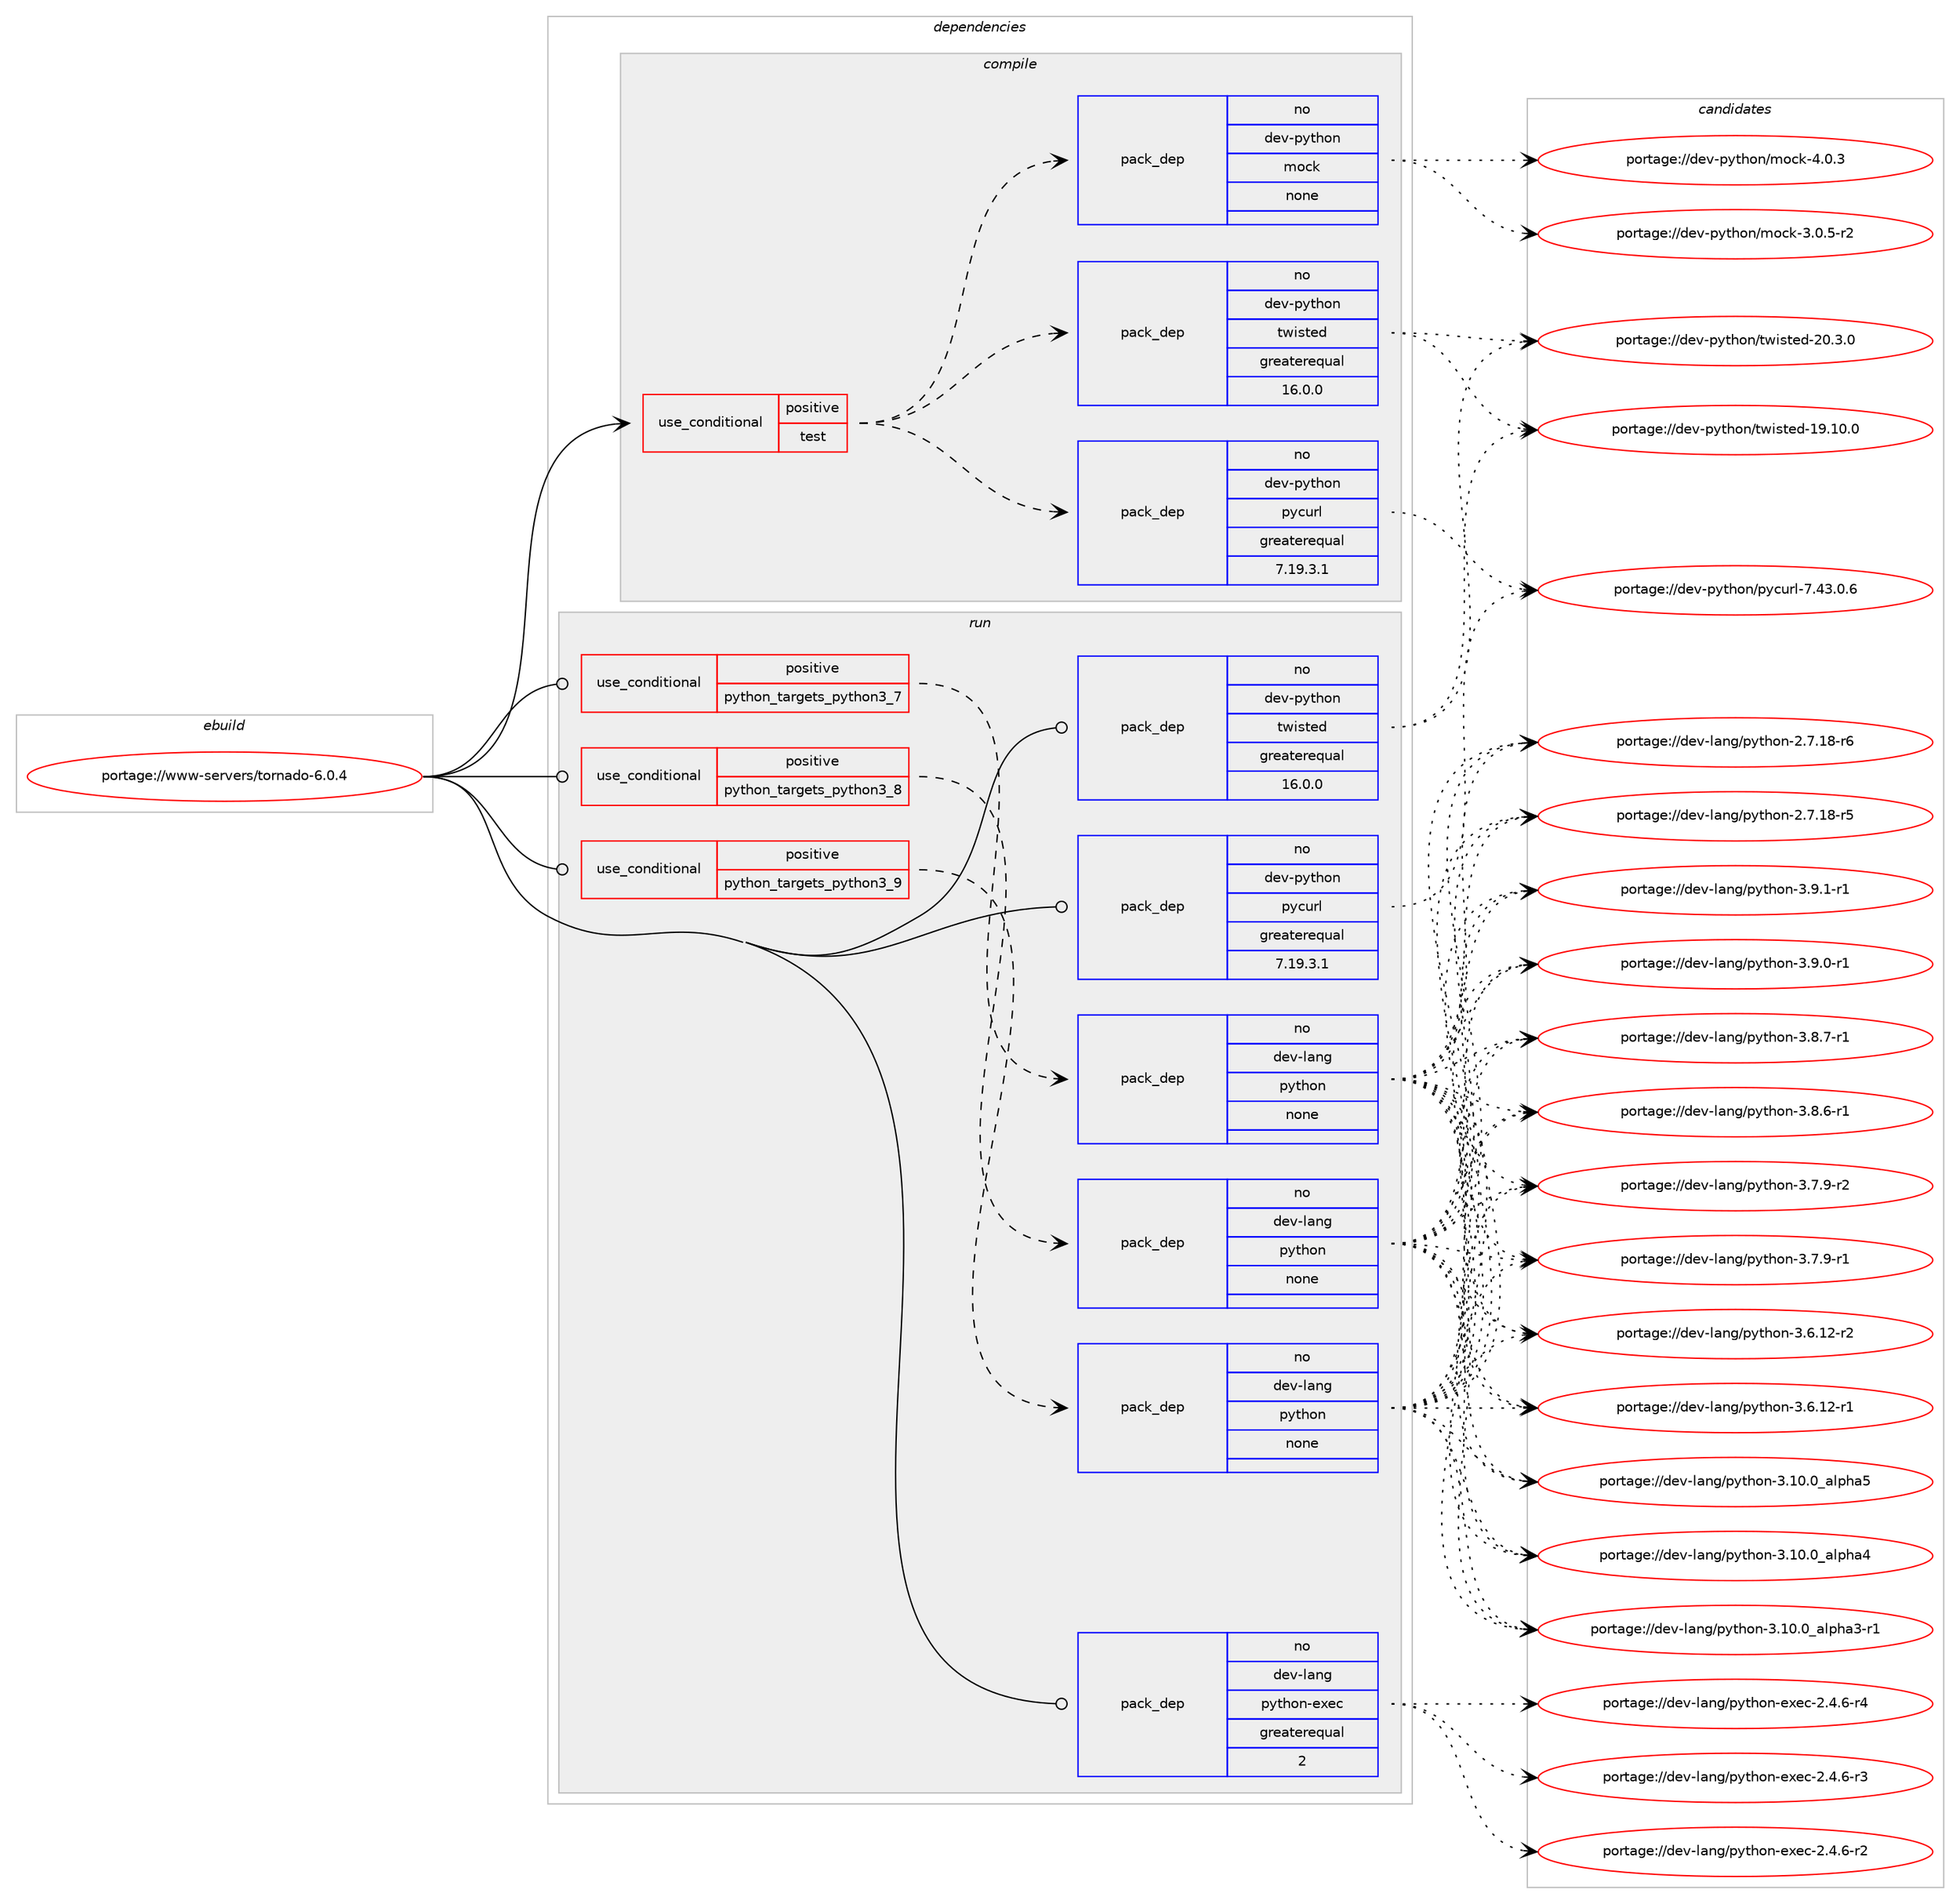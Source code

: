 digraph prolog {

# *************
# Graph options
# *************

newrank=true;
concentrate=true;
compound=true;
graph [rankdir=LR,fontname=Helvetica,fontsize=10,ranksep=1.5];#, ranksep=2.5, nodesep=0.2];
edge  [arrowhead=vee];
node  [fontname=Helvetica,fontsize=10];

# **********
# The ebuild
# **********

subgraph cluster_leftcol {
color=gray;
rank=same;
label=<<i>ebuild</i>>;
id [label="portage://www-servers/tornado-6.0.4", color=red, width=4, href="../www-servers/tornado-6.0.4.svg"];
}

# ****************
# The dependencies
# ****************

subgraph cluster_midcol {
color=gray;
label=<<i>dependencies</i>>;
subgraph cluster_compile {
fillcolor="#eeeeee";
style=filled;
label=<<i>compile</i>>;
subgraph cond729 {
dependency3569 [label=<<TABLE BORDER="0" CELLBORDER="1" CELLSPACING="0" CELLPADDING="4"><TR><TD ROWSPAN="3" CELLPADDING="10">use_conditional</TD></TR><TR><TD>positive</TD></TR><TR><TD>test</TD></TR></TABLE>>, shape=none, color=red];
subgraph pack2799 {
dependency3570 [label=<<TABLE BORDER="0" CELLBORDER="1" CELLSPACING="0" CELLPADDING="4" WIDTH="220"><TR><TD ROWSPAN="6" CELLPADDING="30">pack_dep</TD></TR><TR><TD WIDTH="110">no</TD></TR><TR><TD>dev-python</TD></TR><TR><TD>pycurl</TD></TR><TR><TD>greaterequal</TD></TR><TR><TD>7.19.3.1</TD></TR></TABLE>>, shape=none, color=blue];
}
dependency3569:e -> dependency3570:w [weight=20,style="dashed",arrowhead="vee"];
subgraph pack2800 {
dependency3571 [label=<<TABLE BORDER="0" CELLBORDER="1" CELLSPACING="0" CELLPADDING="4" WIDTH="220"><TR><TD ROWSPAN="6" CELLPADDING="30">pack_dep</TD></TR><TR><TD WIDTH="110">no</TD></TR><TR><TD>dev-python</TD></TR><TR><TD>twisted</TD></TR><TR><TD>greaterequal</TD></TR><TR><TD>16.0.0</TD></TR></TABLE>>, shape=none, color=blue];
}
dependency3569:e -> dependency3571:w [weight=20,style="dashed",arrowhead="vee"];
subgraph pack2801 {
dependency3572 [label=<<TABLE BORDER="0" CELLBORDER="1" CELLSPACING="0" CELLPADDING="4" WIDTH="220"><TR><TD ROWSPAN="6" CELLPADDING="30">pack_dep</TD></TR><TR><TD WIDTH="110">no</TD></TR><TR><TD>dev-python</TD></TR><TR><TD>mock</TD></TR><TR><TD>none</TD></TR><TR><TD></TD></TR></TABLE>>, shape=none, color=blue];
}
dependency3569:e -> dependency3572:w [weight=20,style="dashed",arrowhead="vee"];
}
id:e -> dependency3569:w [weight=20,style="solid",arrowhead="vee"];
}
subgraph cluster_compileandrun {
fillcolor="#eeeeee";
style=filled;
label=<<i>compile and run</i>>;
}
subgraph cluster_run {
fillcolor="#eeeeee";
style=filled;
label=<<i>run</i>>;
subgraph cond730 {
dependency3573 [label=<<TABLE BORDER="0" CELLBORDER="1" CELLSPACING="0" CELLPADDING="4"><TR><TD ROWSPAN="3" CELLPADDING="10">use_conditional</TD></TR><TR><TD>positive</TD></TR><TR><TD>python_targets_python3_7</TD></TR></TABLE>>, shape=none, color=red];
subgraph pack2802 {
dependency3574 [label=<<TABLE BORDER="0" CELLBORDER="1" CELLSPACING="0" CELLPADDING="4" WIDTH="220"><TR><TD ROWSPAN="6" CELLPADDING="30">pack_dep</TD></TR><TR><TD WIDTH="110">no</TD></TR><TR><TD>dev-lang</TD></TR><TR><TD>python</TD></TR><TR><TD>none</TD></TR><TR><TD></TD></TR></TABLE>>, shape=none, color=blue];
}
dependency3573:e -> dependency3574:w [weight=20,style="dashed",arrowhead="vee"];
}
id:e -> dependency3573:w [weight=20,style="solid",arrowhead="odot"];
subgraph cond731 {
dependency3575 [label=<<TABLE BORDER="0" CELLBORDER="1" CELLSPACING="0" CELLPADDING="4"><TR><TD ROWSPAN="3" CELLPADDING="10">use_conditional</TD></TR><TR><TD>positive</TD></TR><TR><TD>python_targets_python3_8</TD></TR></TABLE>>, shape=none, color=red];
subgraph pack2803 {
dependency3576 [label=<<TABLE BORDER="0" CELLBORDER="1" CELLSPACING="0" CELLPADDING="4" WIDTH="220"><TR><TD ROWSPAN="6" CELLPADDING="30">pack_dep</TD></TR><TR><TD WIDTH="110">no</TD></TR><TR><TD>dev-lang</TD></TR><TR><TD>python</TD></TR><TR><TD>none</TD></TR><TR><TD></TD></TR></TABLE>>, shape=none, color=blue];
}
dependency3575:e -> dependency3576:w [weight=20,style="dashed",arrowhead="vee"];
}
id:e -> dependency3575:w [weight=20,style="solid",arrowhead="odot"];
subgraph cond732 {
dependency3577 [label=<<TABLE BORDER="0" CELLBORDER="1" CELLSPACING="0" CELLPADDING="4"><TR><TD ROWSPAN="3" CELLPADDING="10">use_conditional</TD></TR><TR><TD>positive</TD></TR><TR><TD>python_targets_python3_9</TD></TR></TABLE>>, shape=none, color=red];
subgraph pack2804 {
dependency3578 [label=<<TABLE BORDER="0" CELLBORDER="1" CELLSPACING="0" CELLPADDING="4" WIDTH="220"><TR><TD ROWSPAN="6" CELLPADDING="30">pack_dep</TD></TR><TR><TD WIDTH="110">no</TD></TR><TR><TD>dev-lang</TD></TR><TR><TD>python</TD></TR><TR><TD>none</TD></TR><TR><TD></TD></TR></TABLE>>, shape=none, color=blue];
}
dependency3577:e -> dependency3578:w [weight=20,style="dashed",arrowhead="vee"];
}
id:e -> dependency3577:w [weight=20,style="solid",arrowhead="odot"];
subgraph pack2805 {
dependency3579 [label=<<TABLE BORDER="0" CELLBORDER="1" CELLSPACING="0" CELLPADDING="4" WIDTH="220"><TR><TD ROWSPAN="6" CELLPADDING="30">pack_dep</TD></TR><TR><TD WIDTH="110">no</TD></TR><TR><TD>dev-lang</TD></TR><TR><TD>python-exec</TD></TR><TR><TD>greaterequal</TD></TR><TR><TD>2</TD></TR></TABLE>>, shape=none, color=blue];
}
id:e -> dependency3579:w [weight=20,style="solid",arrowhead="odot"];
subgraph pack2806 {
dependency3580 [label=<<TABLE BORDER="0" CELLBORDER="1" CELLSPACING="0" CELLPADDING="4" WIDTH="220"><TR><TD ROWSPAN="6" CELLPADDING="30">pack_dep</TD></TR><TR><TD WIDTH="110">no</TD></TR><TR><TD>dev-python</TD></TR><TR><TD>pycurl</TD></TR><TR><TD>greaterequal</TD></TR><TR><TD>7.19.3.1</TD></TR></TABLE>>, shape=none, color=blue];
}
id:e -> dependency3580:w [weight=20,style="solid",arrowhead="odot"];
subgraph pack2807 {
dependency3581 [label=<<TABLE BORDER="0" CELLBORDER="1" CELLSPACING="0" CELLPADDING="4" WIDTH="220"><TR><TD ROWSPAN="6" CELLPADDING="30">pack_dep</TD></TR><TR><TD WIDTH="110">no</TD></TR><TR><TD>dev-python</TD></TR><TR><TD>twisted</TD></TR><TR><TD>greaterequal</TD></TR><TR><TD>16.0.0</TD></TR></TABLE>>, shape=none, color=blue];
}
id:e -> dependency3581:w [weight=20,style="solid",arrowhead="odot"];
}
}

# **************
# The candidates
# **************

subgraph cluster_choices {
rank=same;
color=gray;
label=<<i>candidates</i>>;

subgraph choice2799 {
color=black;
nodesep=1;
choice100101118451121211161041111104711212199117114108455546525146484654 [label="portage://dev-python/pycurl-7.43.0.6", color=red, width=4,href="../dev-python/pycurl-7.43.0.6.svg"];
dependency3570:e -> choice100101118451121211161041111104711212199117114108455546525146484654:w [style=dotted,weight="100"];
}
subgraph choice2800 {
color=black;
nodesep=1;
choice100101118451121211161041111104711611910511511610110045504846514648 [label="portage://dev-python/twisted-20.3.0", color=red, width=4,href="../dev-python/twisted-20.3.0.svg"];
choice10010111845112121116104111110471161191051151161011004549574649484648 [label="portage://dev-python/twisted-19.10.0", color=red, width=4,href="../dev-python/twisted-19.10.0.svg"];
dependency3571:e -> choice100101118451121211161041111104711611910511511610110045504846514648:w [style=dotted,weight="100"];
dependency3571:e -> choice10010111845112121116104111110471161191051151161011004549574649484648:w [style=dotted,weight="100"];
}
subgraph choice2801 {
color=black;
nodesep=1;
choice100101118451121211161041111104710911199107455246484651 [label="portage://dev-python/mock-4.0.3", color=red, width=4,href="../dev-python/mock-4.0.3.svg"];
choice1001011184511212111610411111047109111991074551464846534511450 [label="portage://dev-python/mock-3.0.5-r2", color=red, width=4,href="../dev-python/mock-3.0.5-r2.svg"];
dependency3572:e -> choice100101118451121211161041111104710911199107455246484651:w [style=dotted,weight="100"];
dependency3572:e -> choice1001011184511212111610411111047109111991074551464846534511450:w [style=dotted,weight="100"];
}
subgraph choice2802 {
color=black;
nodesep=1;
choice1001011184510897110103471121211161041111104551465746494511449 [label="portage://dev-lang/python-3.9.1-r1", color=red, width=4,href="../dev-lang/python-3.9.1-r1.svg"];
choice1001011184510897110103471121211161041111104551465746484511449 [label="portage://dev-lang/python-3.9.0-r1", color=red, width=4,href="../dev-lang/python-3.9.0-r1.svg"];
choice1001011184510897110103471121211161041111104551465646554511449 [label="portage://dev-lang/python-3.8.7-r1", color=red, width=4,href="../dev-lang/python-3.8.7-r1.svg"];
choice1001011184510897110103471121211161041111104551465646544511449 [label="portage://dev-lang/python-3.8.6-r1", color=red, width=4,href="../dev-lang/python-3.8.6-r1.svg"];
choice1001011184510897110103471121211161041111104551465546574511450 [label="portage://dev-lang/python-3.7.9-r2", color=red, width=4,href="../dev-lang/python-3.7.9-r2.svg"];
choice1001011184510897110103471121211161041111104551465546574511449 [label="portage://dev-lang/python-3.7.9-r1", color=red, width=4,href="../dev-lang/python-3.7.9-r1.svg"];
choice100101118451089711010347112121116104111110455146544649504511450 [label="portage://dev-lang/python-3.6.12-r2", color=red, width=4,href="../dev-lang/python-3.6.12-r2.svg"];
choice100101118451089711010347112121116104111110455146544649504511449 [label="portage://dev-lang/python-3.6.12-r1", color=red, width=4,href="../dev-lang/python-3.6.12-r1.svg"];
choice1001011184510897110103471121211161041111104551464948464895971081121049753 [label="portage://dev-lang/python-3.10.0_alpha5", color=red, width=4,href="../dev-lang/python-3.10.0_alpha5.svg"];
choice1001011184510897110103471121211161041111104551464948464895971081121049752 [label="portage://dev-lang/python-3.10.0_alpha4", color=red, width=4,href="../dev-lang/python-3.10.0_alpha4.svg"];
choice10010111845108971101034711212111610411111045514649484648959710811210497514511449 [label="portage://dev-lang/python-3.10.0_alpha3-r1", color=red, width=4,href="../dev-lang/python-3.10.0_alpha3-r1.svg"];
choice100101118451089711010347112121116104111110455046554649564511454 [label="portage://dev-lang/python-2.7.18-r6", color=red, width=4,href="../dev-lang/python-2.7.18-r6.svg"];
choice100101118451089711010347112121116104111110455046554649564511453 [label="portage://dev-lang/python-2.7.18-r5", color=red, width=4,href="../dev-lang/python-2.7.18-r5.svg"];
dependency3574:e -> choice1001011184510897110103471121211161041111104551465746494511449:w [style=dotted,weight="100"];
dependency3574:e -> choice1001011184510897110103471121211161041111104551465746484511449:w [style=dotted,weight="100"];
dependency3574:e -> choice1001011184510897110103471121211161041111104551465646554511449:w [style=dotted,weight="100"];
dependency3574:e -> choice1001011184510897110103471121211161041111104551465646544511449:w [style=dotted,weight="100"];
dependency3574:e -> choice1001011184510897110103471121211161041111104551465546574511450:w [style=dotted,weight="100"];
dependency3574:e -> choice1001011184510897110103471121211161041111104551465546574511449:w [style=dotted,weight="100"];
dependency3574:e -> choice100101118451089711010347112121116104111110455146544649504511450:w [style=dotted,weight="100"];
dependency3574:e -> choice100101118451089711010347112121116104111110455146544649504511449:w [style=dotted,weight="100"];
dependency3574:e -> choice1001011184510897110103471121211161041111104551464948464895971081121049753:w [style=dotted,weight="100"];
dependency3574:e -> choice1001011184510897110103471121211161041111104551464948464895971081121049752:w [style=dotted,weight="100"];
dependency3574:e -> choice10010111845108971101034711212111610411111045514649484648959710811210497514511449:w [style=dotted,weight="100"];
dependency3574:e -> choice100101118451089711010347112121116104111110455046554649564511454:w [style=dotted,weight="100"];
dependency3574:e -> choice100101118451089711010347112121116104111110455046554649564511453:w [style=dotted,weight="100"];
}
subgraph choice2803 {
color=black;
nodesep=1;
choice1001011184510897110103471121211161041111104551465746494511449 [label="portage://dev-lang/python-3.9.1-r1", color=red, width=4,href="../dev-lang/python-3.9.1-r1.svg"];
choice1001011184510897110103471121211161041111104551465746484511449 [label="portage://dev-lang/python-3.9.0-r1", color=red, width=4,href="../dev-lang/python-3.9.0-r1.svg"];
choice1001011184510897110103471121211161041111104551465646554511449 [label="portage://dev-lang/python-3.8.7-r1", color=red, width=4,href="../dev-lang/python-3.8.7-r1.svg"];
choice1001011184510897110103471121211161041111104551465646544511449 [label="portage://dev-lang/python-3.8.6-r1", color=red, width=4,href="../dev-lang/python-3.8.6-r1.svg"];
choice1001011184510897110103471121211161041111104551465546574511450 [label="portage://dev-lang/python-3.7.9-r2", color=red, width=4,href="../dev-lang/python-3.7.9-r2.svg"];
choice1001011184510897110103471121211161041111104551465546574511449 [label="portage://dev-lang/python-3.7.9-r1", color=red, width=4,href="../dev-lang/python-3.7.9-r1.svg"];
choice100101118451089711010347112121116104111110455146544649504511450 [label="portage://dev-lang/python-3.6.12-r2", color=red, width=4,href="../dev-lang/python-3.6.12-r2.svg"];
choice100101118451089711010347112121116104111110455146544649504511449 [label="portage://dev-lang/python-3.6.12-r1", color=red, width=4,href="../dev-lang/python-3.6.12-r1.svg"];
choice1001011184510897110103471121211161041111104551464948464895971081121049753 [label="portage://dev-lang/python-3.10.0_alpha5", color=red, width=4,href="../dev-lang/python-3.10.0_alpha5.svg"];
choice1001011184510897110103471121211161041111104551464948464895971081121049752 [label="portage://dev-lang/python-3.10.0_alpha4", color=red, width=4,href="../dev-lang/python-3.10.0_alpha4.svg"];
choice10010111845108971101034711212111610411111045514649484648959710811210497514511449 [label="portage://dev-lang/python-3.10.0_alpha3-r1", color=red, width=4,href="../dev-lang/python-3.10.0_alpha3-r1.svg"];
choice100101118451089711010347112121116104111110455046554649564511454 [label="portage://dev-lang/python-2.7.18-r6", color=red, width=4,href="../dev-lang/python-2.7.18-r6.svg"];
choice100101118451089711010347112121116104111110455046554649564511453 [label="portage://dev-lang/python-2.7.18-r5", color=red, width=4,href="../dev-lang/python-2.7.18-r5.svg"];
dependency3576:e -> choice1001011184510897110103471121211161041111104551465746494511449:w [style=dotted,weight="100"];
dependency3576:e -> choice1001011184510897110103471121211161041111104551465746484511449:w [style=dotted,weight="100"];
dependency3576:e -> choice1001011184510897110103471121211161041111104551465646554511449:w [style=dotted,weight="100"];
dependency3576:e -> choice1001011184510897110103471121211161041111104551465646544511449:w [style=dotted,weight="100"];
dependency3576:e -> choice1001011184510897110103471121211161041111104551465546574511450:w [style=dotted,weight="100"];
dependency3576:e -> choice1001011184510897110103471121211161041111104551465546574511449:w [style=dotted,weight="100"];
dependency3576:e -> choice100101118451089711010347112121116104111110455146544649504511450:w [style=dotted,weight="100"];
dependency3576:e -> choice100101118451089711010347112121116104111110455146544649504511449:w [style=dotted,weight="100"];
dependency3576:e -> choice1001011184510897110103471121211161041111104551464948464895971081121049753:w [style=dotted,weight="100"];
dependency3576:e -> choice1001011184510897110103471121211161041111104551464948464895971081121049752:w [style=dotted,weight="100"];
dependency3576:e -> choice10010111845108971101034711212111610411111045514649484648959710811210497514511449:w [style=dotted,weight="100"];
dependency3576:e -> choice100101118451089711010347112121116104111110455046554649564511454:w [style=dotted,weight="100"];
dependency3576:e -> choice100101118451089711010347112121116104111110455046554649564511453:w [style=dotted,weight="100"];
}
subgraph choice2804 {
color=black;
nodesep=1;
choice1001011184510897110103471121211161041111104551465746494511449 [label="portage://dev-lang/python-3.9.1-r1", color=red, width=4,href="../dev-lang/python-3.9.1-r1.svg"];
choice1001011184510897110103471121211161041111104551465746484511449 [label="portage://dev-lang/python-3.9.0-r1", color=red, width=4,href="../dev-lang/python-3.9.0-r1.svg"];
choice1001011184510897110103471121211161041111104551465646554511449 [label="portage://dev-lang/python-3.8.7-r1", color=red, width=4,href="../dev-lang/python-3.8.7-r1.svg"];
choice1001011184510897110103471121211161041111104551465646544511449 [label="portage://dev-lang/python-3.8.6-r1", color=red, width=4,href="../dev-lang/python-3.8.6-r1.svg"];
choice1001011184510897110103471121211161041111104551465546574511450 [label="portage://dev-lang/python-3.7.9-r2", color=red, width=4,href="../dev-lang/python-3.7.9-r2.svg"];
choice1001011184510897110103471121211161041111104551465546574511449 [label="portage://dev-lang/python-3.7.9-r1", color=red, width=4,href="../dev-lang/python-3.7.9-r1.svg"];
choice100101118451089711010347112121116104111110455146544649504511450 [label="portage://dev-lang/python-3.6.12-r2", color=red, width=4,href="../dev-lang/python-3.6.12-r2.svg"];
choice100101118451089711010347112121116104111110455146544649504511449 [label="portage://dev-lang/python-3.6.12-r1", color=red, width=4,href="../dev-lang/python-3.6.12-r1.svg"];
choice1001011184510897110103471121211161041111104551464948464895971081121049753 [label="portage://dev-lang/python-3.10.0_alpha5", color=red, width=4,href="../dev-lang/python-3.10.0_alpha5.svg"];
choice1001011184510897110103471121211161041111104551464948464895971081121049752 [label="portage://dev-lang/python-3.10.0_alpha4", color=red, width=4,href="../dev-lang/python-3.10.0_alpha4.svg"];
choice10010111845108971101034711212111610411111045514649484648959710811210497514511449 [label="portage://dev-lang/python-3.10.0_alpha3-r1", color=red, width=4,href="../dev-lang/python-3.10.0_alpha3-r1.svg"];
choice100101118451089711010347112121116104111110455046554649564511454 [label="portage://dev-lang/python-2.7.18-r6", color=red, width=4,href="../dev-lang/python-2.7.18-r6.svg"];
choice100101118451089711010347112121116104111110455046554649564511453 [label="portage://dev-lang/python-2.7.18-r5", color=red, width=4,href="../dev-lang/python-2.7.18-r5.svg"];
dependency3578:e -> choice1001011184510897110103471121211161041111104551465746494511449:w [style=dotted,weight="100"];
dependency3578:e -> choice1001011184510897110103471121211161041111104551465746484511449:w [style=dotted,weight="100"];
dependency3578:e -> choice1001011184510897110103471121211161041111104551465646554511449:w [style=dotted,weight="100"];
dependency3578:e -> choice1001011184510897110103471121211161041111104551465646544511449:w [style=dotted,weight="100"];
dependency3578:e -> choice1001011184510897110103471121211161041111104551465546574511450:w [style=dotted,weight="100"];
dependency3578:e -> choice1001011184510897110103471121211161041111104551465546574511449:w [style=dotted,weight="100"];
dependency3578:e -> choice100101118451089711010347112121116104111110455146544649504511450:w [style=dotted,weight="100"];
dependency3578:e -> choice100101118451089711010347112121116104111110455146544649504511449:w [style=dotted,weight="100"];
dependency3578:e -> choice1001011184510897110103471121211161041111104551464948464895971081121049753:w [style=dotted,weight="100"];
dependency3578:e -> choice1001011184510897110103471121211161041111104551464948464895971081121049752:w [style=dotted,weight="100"];
dependency3578:e -> choice10010111845108971101034711212111610411111045514649484648959710811210497514511449:w [style=dotted,weight="100"];
dependency3578:e -> choice100101118451089711010347112121116104111110455046554649564511454:w [style=dotted,weight="100"];
dependency3578:e -> choice100101118451089711010347112121116104111110455046554649564511453:w [style=dotted,weight="100"];
}
subgraph choice2805 {
color=black;
nodesep=1;
choice10010111845108971101034711212111610411111045101120101994550465246544511452 [label="portage://dev-lang/python-exec-2.4.6-r4", color=red, width=4,href="../dev-lang/python-exec-2.4.6-r4.svg"];
choice10010111845108971101034711212111610411111045101120101994550465246544511451 [label="portage://dev-lang/python-exec-2.4.6-r3", color=red, width=4,href="../dev-lang/python-exec-2.4.6-r3.svg"];
choice10010111845108971101034711212111610411111045101120101994550465246544511450 [label="portage://dev-lang/python-exec-2.4.6-r2", color=red, width=4,href="../dev-lang/python-exec-2.4.6-r2.svg"];
dependency3579:e -> choice10010111845108971101034711212111610411111045101120101994550465246544511452:w [style=dotted,weight="100"];
dependency3579:e -> choice10010111845108971101034711212111610411111045101120101994550465246544511451:w [style=dotted,weight="100"];
dependency3579:e -> choice10010111845108971101034711212111610411111045101120101994550465246544511450:w [style=dotted,weight="100"];
}
subgraph choice2806 {
color=black;
nodesep=1;
choice100101118451121211161041111104711212199117114108455546525146484654 [label="portage://dev-python/pycurl-7.43.0.6", color=red, width=4,href="../dev-python/pycurl-7.43.0.6.svg"];
dependency3580:e -> choice100101118451121211161041111104711212199117114108455546525146484654:w [style=dotted,weight="100"];
}
subgraph choice2807 {
color=black;
nodesep=1;
choice100101118451121211161041111104711611910511511610110045504846514648 [label="portage://dev-python/twisted-20.3.0", color=red, width=4,href="../dev-python/twisted-20.3.0.svg"];
choice10010111845112121116104111110471161191051151161011004549574649484648 [label="portage://dev-python/twisted-19.10.0", color=red, width=4,href="../dev-python/twisted-19.10.0.svg"];
dependency3581:e -> choice100101118451121211161041111104711611910511511610110045504846514648:w [style=dotted,weight="100"];
dependency3581:e -> choice10010111845112121116104111110471161191051151161011004549574649484648:w [style=dotted,weight="100"];
}
}

}
